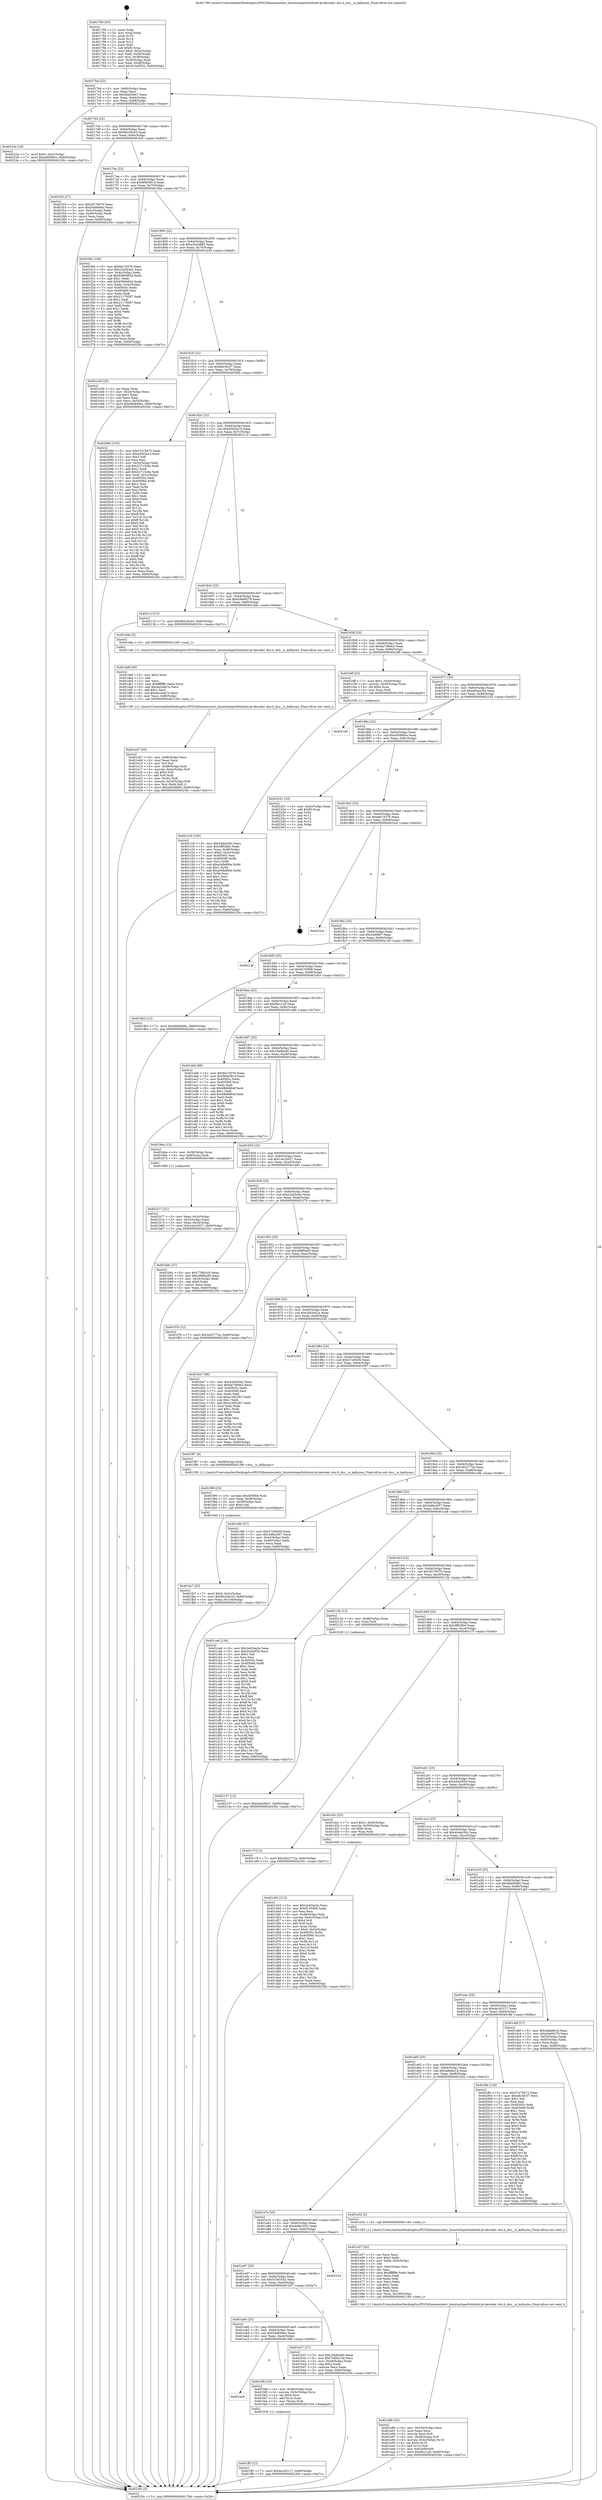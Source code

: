digraph "0x401790" {
  label = "0x401790 (/mnt/c/Users/mathe/Desktop/tcc/POCII/binaries/extr_linuxtoolsperfutilintel-pt-decoder..dso.h_dso__is_kallsyms_Final-ollvm.out::main(0))"
  labelloc = "t"
  node[shape=record]

  Entry [label="",width=0.3,height=0.3,shape=circle,fillcolor=black,style=filled]
  "0x4017bd" [label="{
     0x4017bd [23]\l
     | [instrs]\l
     &nbsp;&nbsp;0x4017bd \<+3\>: mov -0x60(%rbp),%eax\l
     &nbsp;&nbsp;0x4017c0 \<+2\>: mov %eax,%ecx\l
     &nbsp;&nbsp;0x4017c2 \<+6\>: sub $0x9ab20be7,%ecx\l
     &nbsp;&nbsp;0x4017c8 \<+3\>: mov %eax,-0x64(%rbp)\l
     &nbsp;&nbsp;0x4017cb \<+3\>: mov %ecx,-0x68(%rbp)\l
     &nbsp;&nbsp;0x4017ce \<+6\>: je 000000000040223e \<main+0xaae\>\l
  }"]
  "0x40223e" [label="{
     0x40223e [19]\l
     | [instrs]\l
     &nbsp;&nbsp;0x40223e \<+7\>: movl $0x0,-0x2c(%rbp)\l
     &nbsp;&nbsp;0x402245 \<+7\>: movl $0xe9596fce,-0x60(%rbp)\l
     &nbsp;&nbsp;0x40224c \<+5\>: jmp 000000000040230c \<main+0xb7c\>\l
  }"]
  "0x4017d4" [label="{
     0x4017d4 [22]\l
     | [instrs]\l
     &nbsp;&nbsp;0x4017d4 \<+5\>: jmp 00000000004017d9 \<main+0x49\>\l
     &nbsp;&nbsp;0x4017d9 \<+3\>: mov -0x64(%rbp),%eax\l
     &nbsp;&nbsp;0x4017dc \<+5\>: sub $0x9b226c43,%eax\l
     &nbsp;&nbsp;0x4017e1 \<+3\>: mov %eax,-0x6c(%rbp)\l
     &nbsp;&nbsp;0x4017e4 \<+6\>: je 0000000000401fc0 \<main+0x830\>\l
  }"]
  Exit [label="",width=0.3,height=0.3,shape=circle,fillcolor=black,style=filled,peripheries=2]
  "0x401fc0" [label="{
     0x401fc0 [27]\l
     | [instrs]\l
     &nbsp;&nbsp;0x401fc0 \<+5\>: mov $0x3f176070,%eax\l
     &nbsp;&nbsp;0x401fc5 \<+5\>: mov $0x54d848ec,%ecx\l
     &nbsp;&nbsp;0x401fca \<+3\>: mov -0x5c(%rbp),%edx\l
     &nbsp;&nbsp;0x401fcd \<+3\>: cmp -0x40(%rbp),%edx\l
     &nbsp;&nbsp;0x401fd0 \<+3\>: cmovl %ecx,%eax\l
     &nbsp;&nbsp;0x401fd3 \<+3\>: mov %eax,-0x60(%rbp)\l
     &nbsp;&nbsp;0x401fd6 \<+5\>: jmp 000000000040230c \<main+0xb7c\>\l
  }"]
  "0x4017ea" [label="{
     0x4017ea [22]\l
     | [instrs]\l
     &nbsp;&nbsp;0x4017ea \<+5\>: jmp 00000000004017ef \<main+0x5f\>\l
     &nbsp;&nbsp;0x4017ef \<+3\>: mov -0x64(%rbp),%eax\l
     &nbsp;&nbsp;0x4017f2 \<+5\>: sub $0x9f463814,%eax\l
     &nbsp;&nbsp;0x4017f7 \<+3\>: mov %eax,-0x70(%rbp)\l
     &nbsp;&nbsp;0x4017fa \<+6\>: je 0000000000401f0e \<main+0x77e\>\l
  }"]
  "0x402137" [label="{
     0x402137 [12]\l
     | [instrs]\l
     &nbsp;&nbsp;0x402137 \<+7\>: movl $0x9ab20be7,-0x60(%rbp)\l
     &nbsp;&nbsp;0x40213e \<+5\>: jmp 000000000040230c \<main+0xb7c\>\l
  }"]
  "0x401f0e" [label="{
     0x401f0e [109]\l
     | [instrs]\l
     &nbsp;&nbsp;0x401f0e \<+5\>: mov $0xfee7d376,%eax\l
     &nbsp;&nbsp;0x401f13 \<+5\>: mov $0x22d2b44c,%ecx\l
     &nbsp;&nbsp;0x401f18 \<+3\>: mov -0x4c(%rbp),%edx\l
     &nbsp;&nbsp;0x401f1b \<+6\>: sub $0x9366462d,%edx\l
     &nbsp;&nbsp;0x401f21 \<+3\>: add $0x1,%edx\l
     &nbsp;&nbsp;0x401f24 \<+6\>: add $0x9366462d,%edx\l
     &nbsp;&nbsp;0x401f2a \<+3\>: mov %edx,-0x4c(%rbp)\l
     &nbsp;&nbsp;0x401f2d \<+7\>: mov 0x40505c,%edx\l
     &nbsp;&nbsp;0x401f34 \<+7\>: mov 0x405060,%esi\l
     &nbsp;&nbsp;0x401f3b \<+2\>: mov %edx,%edi\l
     &nbsp;&nbsp;0x401f3d \<+6\>: add $0x21179587,%edi\l
     &nbsp;&nbsp;0x401f43 \<+3\>: sub $0x1,%edi\l
     &nbsp;&nbsp;0x401f46 \<+6\>: sub $0x21179587,%edi\l
     &nbsp;&nbsp;0x401f4c \<+3\>: imul %edi,%edx\l
     &nbsp;&nbsp;0x401f4f \<+3\>: and $0x1,%edx\l
     &nbsp;&nbsp;0x401f52 \<+3\>: cmp $0x0,%edx\l
     &nbsp;&nbsp;0x401f55 \<+4\>: sete %r8b\l
     &nbsp;&nbsp;0x401f59 \<+3\>: cmp $0xa,%esi\l
     &nbsp;&nbsp;0x401f5c \<+4\>: setl %r9b\l
     &nbsp;&nbsp;0x401f60 \<+3\>: mov %r8b,%r10b\l
     &nbsp;&nbsp;0x401f63 \<+3\>: and %r9b,%r10b\l
     &nbsp;&nbsp;0x401f66 \<+3\>: xor %r9b,%r8b\l
     &nbsp;&nbsp;0x401f69 \<+3\>: or %r8b,%r10b\l
     &nbsp;&nbsp;0x401f6c \<+4\>: test $0x1,%r10b\l
     &nbsp;&nbsp;0x401f70 \<+3\>: cmovne %ecx,%eax\l
     &nbsp;&nbsp;0x401f73 \<+3\>: mov %eax,-0x60(%rbp)\l
     &nbsp;&nbsp;0x401f76 \<+5\>: jmp 000000000040230c \<main+0xb7c\>\l
  }"]
  "0x401800" [label="{
     0x401800 [22]\l
     | [instrs]\l
     &nbsp;&nbsp;0x401800 \<+5\>: jmp 0000000000401805 \<main+0x75\>\l
     &nbsp;&nbsp;0x401805 \<+3\>: mov -0x64(%rbp),%eax\l
     &nbsp;&nbsp;0x401808 \<+5\>: sub $0xa3044885,%eax\l
     &nbsp;&nbsp;0x40180d \<+3\>: mov %eax,-0x74(%rbp)\l
     &nbsp;&nbsp;0x401810 \<+6\>: je 0000000000401e39 \<main+0x6a9\>\l
  }"]
  "0x401ff2" [label="{
     0x401ff2 [12]\l
     | [instrs]\l
     &nbsp;&nbsp;0x401ff2 \<+7\>: movl $0x4a163117,-0x60(%rbp)\l
     &nbsp;&nbsp;0x401ff9 \<+5\>: jmp 000000000040230c \<main+0xb7c\>\l
  }"]
  "0x401e39" [label="{
     0x401e39 [25]\l
     | [instrs]\l
     &nbsp;&nbsp;0x401e39 \<+2\>: xor %eax,%eax\l
     &nbsp;&nbsp;0x401e3b \<+3\>: mov -0x54(%rbp),%ecx\l
     &nbsp;&nbsp;0x401e3e \<+3\>: sub $0x1,%eax\l
     &nbsp;&nbsp;0x401e41 \<+2\>: sub %eax,%ecx\l
     &nbsp;&nbsp;0x401e43 \<+3\>: mov %ecx,-0x54(%rbp)\l
     &nbsp;&nbsp;0x401e46 \<+7\>: movl $0x46e84b6c,-0x60(%rbp)\l
     &nbsp;&nbsp;0x401e4d \<+5\>: jmp 000000000040230c \<main+0xb7c\>\l
  }"]
  "0x401816" [label="{
     0x401816 [22]\l
     | [instrs]\l
     &nbsp;&nbsp;0x401816 \<+5\>: jmp 000000000040181b \<main+0x8b\>\l
     &nbsp;&nbsp;0x40181b \<+3\>: mov -0x64(%rbp),%eax\l
     &nbsp;&nbsp;0x40181e \<+5\>: sub $0xb8c5fc57,%eax\l
     &nbsp;&nbsp;0x401823 \<+3\>: mov %eax,-0x78(%rbp)\l
     &nbsp;&nbsp;0x401826 \<+6\>: je 0000000000402084 \<main+0x8f4\>\l
  }"]
  "0x401ac9" [label="{
     0x401ac9\l
  }", style=dashed]
  "0x402084" [label="{
     0x402084 [155]\l
     | [instrs]\l
     &nbsp;&nbsp;0x402084 \<+5\>: mov $0x57e75672,%eax\l
     &nbsp;&nbsp;0x402089 \<+5\>: mov $0xd33f3a14,%ecx\l
     &nbsp;&nbsp;0x40208e \<+2\>: mov $0x1,%dl\l
     &nbsp;&nbsp;0x402090 \<+2\>: xor %esi,%esi\l
     &nbsp;&nbsp;0x402092 \<+3\>: mov -0x5c(%rbp),%edi\l
     &nbsp;&nbsp;0x402095 \<+6\>: sub $0x52713c9e,%edi\l
     &nbsp;&nbsp;0x40209b \<+3\>: add $0x1,%edi\l
     &nbsp;&nbsp;0x40209e \<+6\>: add $0x52713c9e,%edi\l
     &nbsp;&nbsp;0x4020a4 \<+3\>: mov %edi,-0x5c(%rbp)\l
     &nbsp;&nbsp;0x4020a7 \<+7\>: mov 0x40505c,%edi\l
     &nbsp;&nbsp;0x4020ae \<+8\>: mov 0x405060,%r8d\l
     &nbsp;&nbsp;0x4020b6 \<+3\>: sub $0x1,%esi\l
     &nbsp;&nbsp;0x4020b9 \<+3\>: mov %edi,%r9d\l
     &nbsp;&nbsp;0x4020bc \<+3\>: add %esi,%r9d\l
     &nbsp;&nbsp;0x4020bf \<+4\>: imul %r9d,%edi\l
     &nbsp;&nbsp;0x4020c3 \<+3\>: and $0x1,%edi\l
     &nbsp;&nbsp;0x4020c6 \<+3\>: cmp $0x0,%edi\l
     &nbsp;&nbsp;0x4020c9 \<+4\>: sete %r10b\l
     &nbsp;&nbsp;0x4020cd \<+4\>: cmp $0xa,%r8d\l
     &nbsp;&nbsp;0x4020d1 \<+4\>: setl %r11b\l
     &nbsp;&nbsp;0x4020d5 \<+3\>: mov %r10b,%bl\l
     &nbsp;&nbsp;0x4020d8 \<+3\>: xor $0xff,%bl\l
     &nbsp;&nbsp;0x4020db \<+3\>: mov %r11b,%r14b\l
     &nbsp;&nbsp;0x4020de \<+4\>: xor $0xff,%r14b\l
     &nbsp;&nbsp;0x4020e2 \<+3\>: xor $0x0,%dl\l
     &nbsp;&nbsp;0x4020e5 \<+3\>: mov %bl,%r15b\l
     &nbsp;&nbsp;0x4020e8 \<+4\>: and $0x0,%r15b\l
     &nbsp;&nbsp;0x4020ec \<+3\>: and %dl,%r10b\l
     &nbsp;&nbsp;0x4020ef \<+3\>: mov %r14b,%r12b\l
     &nbsp;&nbsp;0x4020f2 \<+4\>: and $0x0,%r12b\l
     &nbsp;&nbsp;0x4020f6 \<+3\>: and %dl,%r11b\l
     &nbsp;&nbsp;0x4020f9 \<+3\>: or %r10b,%r15b\l
     &nbsp;&nbsp;0x4020fc \<+3\>: or %r11b,%r12b\l
     &nbsp;&nbsp;0x4020ff \<+3\>: xor %r12b,%r15b\l
     &nbsp;&nbsp;0x402102 \<+3\>: or %r14b,%bl\l
     &nbsp;&nbsp;0x402105 \<+3\>: xor $0xff,%bl\l
     &nbsp;&nbsp;0x402108 \<+3\>: or $0x0,%dl\l
     &nbsp;&nbsp;0x40210b \<+2\>: and %dl,%bl\l
     &nbsp;&nbsp;0x40210d \<+3\>: or %bl,%r15b\l
     &nbsp;&nbsp;0x402110 \<+4\>: test $0x1,%r15b\l
     &nbsp;&nbsp;0x402114 \<+3\>: cmovne %ecx,%eax\l
     &nbsp;&nbsp;0x402117 \<+3\>: mov %eax,-0x60(%rbp)\l
     &nbsp;&nbsp;0x40211a \<+5\>: jmp 000000000040230c \<main+0xb7c\>\l
  }"]
  "0x40182c" [label="{
     0x40182c [22]\l
     | [instrs]\l
     &nbsp;&nbsp;0x40182c \<+5\>: jmp 0000000000401831 \<main+0xa1\>\l
     &nbsp;&nbsp;0x401831 \<+3\>: mov -0x64(%rbp),%eax\l
     &nbsp;&nbsp;0x401834 \<+5\>: sub $0xd33f3a14,%eax\l
     &nbsp;&nbsp;0x401839 \<+3\>: mov %eax,-0x7c(%rbp)\l
     &nbsp;&nbsp;0x40183c \<+6\>: je 000000000040211f \<main+0x98f\>\l
  }"]
  "0x401fdb" [label="{
     0x401fdb [23]\l
     | [instrs]\l
     &nbsp;&nbsp;0x401fdb \<+4\>: mov -0x48(%rbp),%rax\l
     &nbsp;&nbsp;0x401fdf \<+4\>: movslq -0x5c(%rbp),%rcx\l
     &nbsp;&nbsp;0x401fe3 \<+4\>: shl $0x4,%rcx\l
     &nbsp;&nbsp;0x401fe7 \<+3\>: add %rcx,%rax\l
     &nbsp;&nbsp;0x401fea \<+3\>: mov (%rax),%rdi\l
     &nbsp;&nbsp;0x401fed \<+5\>: call 0000000000401030 \<free@plt\>\l
     | [calls]\l
     &nbsp;&nbsp;0x401030 \{1\} (unknown)\l
  }"]
  "0x40211f" [label="{
     0x40211f [12]\l
     | [instrs]\l
     &nbsp;&nbsp;0x40211f \<+7\>: movl $0x9b226c43,-0x60(%rbp)\l
     &nbsp;&nbsp;0x402126 \<+5\>: jmp 000000000040230c \<main+0xb7c\>\l
  }"]
  "0x401842" [label="{
     0x401842 [22]\l
     | [instrs]\l
     &nbsp;&nbsp;0x401842 \<+5\>: jmp 0000000000401847 \<main+0xb7\>\l
     &nbsp;&nbsp;0x401847 \<+3\>: mov -0x64(%rbp),%eax\l
     &nbsp;&nbsp;0x40184a \<+5\>: sub $0xd3e69279,%eax\l
     &nbsp;&nbsp;0x40184f \<+3\>: mov %eax,-0x80(%rbp)\l
     &nbsp;&nbsp;0x401852 \<+6\>: je 0000000000401dda \<main+0x64a\>\l
  }"]
  "0x401fa7" [label="{
     0x401fa7 [25]\l
     | [instrs]\l
     &nbsp;&nbsp;0x401fa7 \<+7\>: movl $0x0,-0x5c(%rbp)\l
     &nbsp;&nbsp;0x401fae \<+7\>: movl $0x9b226c43,-0x60(%rbp)\l
     &nbsp;&nbsp;0x401fb5 \<+6\>: mov %eax,-0x104(%rbp)\l
     &nbsp;&nbsp;0x401fbb \<+5\>: jmp 000000000040230c \<main+0xb7c\>\l
  }"]
  "0x401dda" [label="{
     0x401dda [5]\l
     | [instrs]\l
     &nbsp;&nbsp;0x401dda \<+5\>: call 0000000000401160 \<next_i\>\l
     | [calls]\l
     &nbsp;&nbsp;0x401160 \{1\} (/mnt/c/Users/mathe/Desktop/tcc/POCII/binaries/extr_linuxtoolsperfutilintel-pt-decoder..dso.h_dso__is_kallsyms_Final-ollvm.out::next_i)\l
  }"]
  "0x401858" [label="{
     0x401858 [25]\l
     | [instrs]\l
     &nbsp;&nbsp;0x401858 \<+5\>: jmp 000000000040185d \<main+0xcd\>\l
     &nbsp;&nbsp;0x40185d \<+3\>: mov -0x64(%rbp),%eax\l
     &nbsp;&nbsp;0x401860 \<+5\>: sub $0xda7486e2,%eax\l
     &nbsp;&nbsp;0x401865 \<+6\>: mov %eax,-0x84(%rbp)\l
     &nbsp;&nbsp;0x40186b \<+6\>: je 0000000000401bff \<main+0x46f\>\l
  }"]
  "0x401f90" [label="{
     0x401f90 [23]\l
     | [instrs]\l
     &nbsp;&nbsp;0x401f90 \<+10\>: movabs $0x4030b6,%rdi\l
     &nbsp;&nbsp;0x401f9a \<+3\>: mov %eax,-0x58(%rbp)\l
     &nbsp;&nbsp;0x401f9d \<+3\>: mov -0x58(%rbp),%esi\l
     &nbsp;&nbsp;0x401fa0 \<+2\>: mov $0x0,%al\l
     &nbsp;&nbsp;0x401fa2 \<+5\>: call 0000000000401040 \<printf@plt\>\l
     | [calls]\l
     &nbsp;&nbsp;0x401040 \{1\} (unknown)\l
  }"]
  "0x401bff" [label="{
     0x401bff [23]\l
     | [instrs]\l
     &nbsp;&nbsp;0x401bff \<+7\>: movl $0x1,-0x40(%rbp)\l
     &nbsp;&nbsp;0x401c06 \<+4\>: movslq -0x40(%rbp),%rax\l
     &nbsp;&nbsp;0x401c0a \<+4\>: shl $0x4,%rax\l
     &nbsp;&nbsp;0x401c0e \<+3\>: mov %rax,%rdi\l
     &nbsp;&nbsp;0x401c11 \<+5\>: call 0000000000401050 \<malloc@plt\>\l
     | [calls]\l
     &nbsp;&nbsp;0x401050 \{1\} (unknown)\l
  }"]
  "0x401871" [label="{
     0x401871 [25]\l
     | [instrs]\l
     &nbsp;&nbsp;0x401871 \<+5\>: jmp 0000000000401876 \<main+0xe6\>\l
     &nbsp;&nbsp;0x401876 \<+3\>: mov -0x64(%rbp),%eax\l
     &nbsp;&nbsp;0x401879 \<+5\>: sub $0xe94a430a,%eax\l
     &nbsp;&nbsp;0x40187e \<+6\>: mov %eax,-0x88(%rbp)\l
     &nbsp;&nbsp;0x401884 \<+6\>: je 00000000004021d5 \<main+0xa45\>\l
  }"]
  "0x401e8b" [label="{
     0x401e8b [43]\l
     | [instrs]\l
     &nbsp;&nbsp;0x401e8b \<+6\>: mov -0x100(%rbp),%ecx\l
     &nbsp;&nbsp;0x401e91 \<+3\>: imul %eax,%ecx\l
     &nbsp;&nbsp;0x401e94 \<+3\>: movslq %ecx,%r8\l
     &nbsp;&nbsp;0x401e97 \<+4\>: mov -0x48(%rbp),%r9\l
     &nbsp;&nbsp;0x401e9b \<+4\>: movslq -0x4c(%rbp),%r10\l
     &nbsp;&nbsp;0x401e9f \<+4\>: shl $0x4,%r10\l
     &nbsp;&nbsp;0x401ea3 \<+3\>: add %r10,%r9\l
     &nbsp;&nbsp;0x401ea6 \<+4\>: mov %r8,0x8(%r9)\l
     &nbsp;&nbsp;0x401eaa \<+7\>: movl $0xfbcc1a0,-0x60(%rbp)\l
     &nbsp;&nbsp;0x401eb1 \<+5\>: jmp 000000000040230c \<main+0xb7c\>\l
  }"]
  "0x4021d5" [label="{
     0x4021d5\l
  }", style=dashed]
  "0x40188a" [label="{
     0x40188a [25]\l
     | [instrs]\l
     &nbsp;&nbsp;0x40188a \<+5\>: jmp 000000000040188f \<main+0xff\>\l
     &nbsp;&nbsp;0x40188f \<+3\>: mov -0x64(%rbp),%eax\l
     &nbsp;&nbsp;0x401892 \<+5\>: sub $0xe9596fce,%eax\l
     &nbsp;&nbsp;0x401897 \<+6\>: mov %eax,-0x8c(%rbp)\l
     &nbsp;&nbsp;0x40189d \<+6\>: je 0000000000402251 \<main+0xac1\>\l
  }"]
  "0x401e57" [label="{
     0x401e57 [52]\l
     | [instrs]\l
     &nbsp;&nbsp;0x401e57 \<+2\>: xor %ecx,%ecx\l
     &nbsp;&nbsp;0x401e59 \<+5\>: mov $0x2,%edx\l
     &nbsp;&nbsp;0x401e5e \<+6\>: mov %edx,-0xfc(%rbp)\l
     &nbsp;&nbsp;0x401e64 \<+1\>: cltd\l
     &nbsp;&nbsp;0x401e65 \<+6\>: mov -0xfc(%rbp),%esi\l
     &nbsp;&nbsp;0x401e6b \<+2\>: idiv %esi\l
     &nbsp;&nbsp;0x401e6d \<+6\>: imul $0xfffffffe,%edx,%edx\l
     &nbsp;&nbsp;0x401e73 \<+2\>: mov %ecx,%edi\l
     &nbsp;&nbsp;0x401e75 \<+2\>: sub %edx,%edi\l
     &nbsp;&nbsp;0x401e77 \<+2\>: mov %ecx,%edx\l
     &nbsp;&nbsp;0x401e79 \<+3\>: sub $0x1,%edx\l
     &nbsp;&nbsp;0x401e7c \<+2\>: add %edx,%edi\l
     &nbsp;&nbsp;0x401e7e \<+2\>: sub %edi,%ecx\l
     &nbsp;&nbsp;0x401e80 \<+6\>: mov %ecx,-0x100(%rbp)\l
     &nbsp;&nbsp;0x401e86 \<+5\>: call 0000000000401160 \<next_i\>\l
     | [calls]\l
     &nbsp;&nbsp;0x401160 \{1\} (/mnt/c/Users/mathe/Desktop/tcc/POCII/binaries/extr_linuxtoolsperfutilintel-pt-decoder..dso.h_dso__is_kallsyms_Final-ollvm.out::next_i)\l
  }"]
  "0x402251" [label="{
     0x402251 [19]\l
     | [instrs]\l
     &nbsp;&nbsp;0x402251 \<+3\>: mov -0x2c(%rbp),%eax\l
     &nbsp;&nbsp;0x402254 \<+7\>: add $0xf0,%rsp\l
     &nbsp;&nbsp;0x40225b \<+1\>: pop %rbx\l
     &nbsp;&nbsp;0x40225c \<+2\>: pop %r12\l
     &nbsp;&nbsp;0x40225e \<+2\>: pop %r14\l
     &nbsp;&nbsp;0x402260 \<+2\>: pop %r15\l
     &nbsp;&nbsp;0x402262 \<+1\>: pop %rbp\l
     &nbsp;&nbsp;0x402263 \<+1\>: ret\l
  }"]
  "0x4018a3" [label="{
     0x4018a3 [25]\l
     | [instrs]\l
     &nbsp;&nbsp;0x4018a3 \<+5\>: jmp 00000000004018a8 \<main+0x118\>\l
     &nbsp;&nbsp;0x4018a8 \<+3\>: mov -0x64(%rbp),%eax\l
     &nbsp;&nbsp;0x4018ab \<+5\>: sub $0xfee7d376,%eax\l
     &nbsp;&nbsp;0x4018b0 \<+6\>: mov %eax,-0x90(%rbp)\l
     &nbsp;&nbsp;0x4018b6 \<+6\>: je 00000000004022ce \<main+0xb3e\>\l
  }"]
  "0x401e07" [label="{
     0x401e07 [50]\l
     | [instrs]\l
     &nbsp;&nbsp;0x401e07 \<+6\>: mov -0xf8(%rbp),%ecx\l
     &nbsp;&nbsp;0x401e0d \<+3\>: imul %eax,%ecx\l
     &nbsp;&nbsp;0x401e10 \<+3\>: mov %cl,%sil\l
     &nbsp;&nbsp;0x401e13 \<+4\>: mov -0x48(%rbp),%rdi\l
     &nbsp;&nbsp;0x401e17 \<+4\>: movslq -0x4c(%rbp),%r8\l
     &nbsp;&nbsp;0x401e1b \<+4\>: shl $0x4,%r8\l
     &nbsp;&nbsp;0x401e1f \<+3\>: add %r8,%rdi\l
     &nbsp;&nbsp;0x401e22 \<+3\>: mov (%rdi),%rdi\l
     &nbsp;&nbsp;0x401e25 \<+4\>: movslq -0x54(%rbp),%r8\l
     &nbsp;&nbsp;0x401e29 \<+4\>: mov %sil,(%rdi,%r8,1)\l
     &nbsp;&nbsp;0x401e2d \<+7\>: movl $0xa3044885,-0x60(%rbp)\l
     &nbsp;&nbsp;0x401e34 \<+5\>: jmp 000000000040230c \<main+0xb7c\>\l
  }"]
  "0x4022ce" [label="{
     0x4022ce\l
  }", style=dashed]
  "0x4018bc" [label="{
     0x4018bc [25]\l
     | [instrs]\l
     &nbsp;&nbsp;0x4018bc \<+5\>: jmp 00000000004018c1 \<main+0x131\>\l
     &nbsp;&nbsp;0x4018c1 \<+3\>: mov -0x64(%rbp),%eax\l
     &nbsp;&nbsp;0x4018c4 \<+5\>: sub $0x344fd87,%eax\l
     &nbsp;&nbsp;0x4018c9 \<+6\>: mov %eax,-0x94(%rbp)\l
     &nbsp;&nbsp;0x4018cf \<+6\>: je 000000000040214f \<main+0x9bf\>\l
  }"]
  "0x401ddf" [label="{
     0x401ddf [40]\l
     | [instrs]\l
     &nbsp;&nbsp;0x401ddf \<+5\>: mov $0x2,%ecx\l
     &nbsp;&nbsp;0x401de4 \<+1\>: cltd\l
     &nbsp;&nbsp;0x401de5 \<+2\>: idiv %ecx\l
     &nbsp;&nbsp;0x401de7 \<+6\>: imul $0xfffffffe,%edx,%ecx\l
     &nbsp;&nbsp;0x401ded \<+6\>: add $0x4a2a9a7e,%ecx\l
     &nbsp;&nbsp;0x401df3 \<+3\>: add $0x1,%ecx\l
     &nbsp;&nbsp;0x401df6 \<+6\>: sub $0x4a2a9a7e,%ecx\l
     &nbsp;&nbsp;0x401dfc \<+6\>: mov %ecx,-0xf8(%rbp)\l
     &nbsp;&nbsp;0x401e02 \<+5\>: call 0000000000401160 \<next_i\>\l
     | [calls]\l
     &nbsp;&nbsp;0x401160 \{1\} (/mnt/c/Users/mathe/Desktop/tcc/POCII/binaries/extr_linuxtoolsperfutilintel-pt-decoder..dso.h_dso__is_kallsyms_Final-ollvm.out::next_i)\l
  }"]
  "0x40214f" [label="{
     0x40214f\l
  }", style=dashed]
  "0x4018d5" [label="{
     0x4018d5 [25]\l
     | [instrs]\l
     &nbsp;&nbsp;0x4018d5 \<+5\>: jmp 00000000004018da \<main+0x14a\>\l
     &nbsp;&nbsp;0x4018da \<+3\>: mov -0x64(%rbp),%eax\l
     &nbsp;&nbsp;0x4018dd \<+5\>: sub $0x9135906,%eax\l
     &nbsp;&nbsp;0x4018e2 \<+6\>: mov %eax,-0x98(%rbp)\l
     &nbsp;&nbsp;0x4018e8 \<+6\>: je 0000000000401db3 \<main+0x623\>\l
  }"]
  "0x401d43" [label="{
     0x401d43 [112]\l
     | [instrs]\l
     &nbsp;&nbsp;0x401d43 \<+5\>: mov $0x2e454e2a,%ecx\l
     &nbsp;&nbsp;0x401d48 \<+5\>: mov $0x9135906,%edx\l
     &nbsp;&nbsp;0x401d4d \<+2\>: xor %esi,%esi\l
     &nbsp;&nbsp;0x401d4f \<+4\>: mov -0x48(%rbp),%rdi\l
     &nbsp;&nbsp;0x401d53 \<+4\>: movslq -0x4c(%rbp),%r8\l
     &nbsp;&nbsp;0x401d57 \<+4\>: shl $0x4,%r8\l
     &nbsp;&nbsp;0x401d5b \<+3\>: add %r8,%rdi\l
     &nbsp;&nbsp;0x401d5e \<+3\>: mov %rax,(%rdi)\l
     &nbsp;&nbsp;0x401d61 \<+7\>: movl $0x0,-0x54(%rbp)\l
     &nbsp;&nbsp;0x401d68 \<+8\>: mov 0x40505c,%r9d\l
     &nbsp;&nbsp;0x401d70 \<+8\>: mov 0x405060,%r10d\l
     &nbsp;&nbsp;0x401d78 \<+3\>: sub $0x1,%esi\l
     &nbsp;&nbsp;0x401d7b \<+3\>: mov %r9d,%r11d\l
     &nbsp;&nbsp;0x401d7e \<+3\>: add %esi,%r11d\l
     &nbsp;&nbsp;0x401d81 \<+4\>: imul %r11d,%r9d\l
     &nbsp;&nbsp;0x401d85 \<+4\>: and $0x1,%r9d\l
     &nbsp;&nbsp;0x401d89 \<+4\>: cmp $0x0,%r9d\l
     &nbsp;&nbsp;0x401d8d \<+3\>: sete %bl\l
     &nbsp;&nbsp;0x401d90 \<+4\>: cmp $0xa,%r10d\l
     &nbsp;&nbsp;0x401d94 \<+4\>: setl %r14b\l
     &nbsp;&nbsp;0x401d98 \<+3\>: mov %bl,%r15b\l
     &nbsp;&nbsp;0x401d9b \<+3\>: and %r14b,%r15b\l
     &nbsp;&nbsp;0x401d9e \<+3\>: xor %r14b,%bl\l
     &nbsp;&nbsp;0x401da1 \<+3\>: or %bl,%r15b\l
     &nbsp;&nbsp;0x401da4 \<+4\>: test $0x1,%r15b\l
     &nbsp;&nbsp;0x401da8 \<+3\>: cmovne %edx,%ecx\l
     &nbsp;&nbsp;0x401dab \<+3\>: mov %ecx,-0x60(%rbp)\l
     &nbsp;&nbsp;0x401dae \<+5\>: jmp 000000000040230c \<main+0xb7c\>\l
  }"]
  "0x401db3" [label="{
     0x401db3 [12]\l
     | [instrs]\l
     &nbsp;&nbsp;0x401db3 \<+7\>: movl $0x46e84b6c,-0x60(%rbp)\l
     &nbsp;&nbsp;0x401dba \<+5\>: jmp 000000000040230c \<main+0xb7c\>\l
  }"]
  "0x4018ee" [label="{
     0x4018ee [25]\l
     | [instrs]\l
     &nbsp;&nbsp;0x4018ee \<+5\>: jmp 00000000004018f3 \<main+0x163\>\l
     &nbsp;&nbsp;0x4018f3 \<+3\>: mov -0x64(%rbp),%eax\l
     &nbsp;&nbsp;0x4018f6 \<+5\>: sub $0xfbcc1a0,%eax\l
     &nbsp;&nbsp;0x4018fb \<+6\>: mov %eax,-0x9c(%rbp)\l
     &nbsp;&nbsp;0x401901 \<+6\>: je 0000000000401eb6 \<main+0x726\>\l
  }"]
  "0x401c16" [label="{
     0x401c16 [105]\l
     | [instrs]\l
     &nbsp;&nbsp;0x401c16 \<+5\>: mov $0x444dc50c,%ecx\l
     &nbsp;&nbsp;0x401c1b \<+5\>: mov $0x3ff02fb0,%edx\l
     &nbsp;&nbsp;0x401c20 \<+4\>: mov %rax,-0x48(%rbp)\l
     &nbsp;&nbsp;0x401c24 \<+7\>: movl $0x0,-0x4c(%rbp)\l
     &nbsp;&nbsp;0x401c2b \<+7\>: mov 0x40505c,%esi\l
     &nbsp;&nbsp;0x401c32 \<+8\>: mov 0x405060,%r8d\l
     &nbsp;&nbsp;0x401c3a \<+3\>: mov %esi,%r9d\l
     &nbsp;&nbsp;0x401c3d \<+7\>: sub $0xa3dbd00e,%r9d\l
     &nbsp;&nbsp;0x401c44 \<+4\>: sub $0x1,%r9d\l
     &nbsp;&nbsp;0x401c48 \<+7\>: add $0xa3dbd00e,%r9d\l
     &nbsp;&nbsp;0x401c4f \<+4\>: imul %r9d,%esi\l
     &nbsp;&nbsp;0x401c53 \<+3\>: and $0x1,%esi\l
     &nbsp;&nbsp;0x401c56 \<+3\>: cmp $0x0,%esi\l
     &nbsp;&nbsp;0x401c59 \<+4\>: sete %r10b\l
     &nbsp;&nbsp;0x401c5d \<+4\>: cmp $0xa,%r8d\l
     &nbsp;&nbsp;0x401c61 \<+4\>: setl %r11b\l
     &nbsp;&nbsp;0x401c65 \<+3\>: mov %r10b,%bl\l
     &nbsp;&nbsp;0x401c68 \<+3\>: and %r11b,%bl\l
     &nbsp;&nbsp;0x401c6b \<+3\>: xor %r11b,%r10b\l
     &nbsp;&nbsp;0x401c6e \<+3\>: or %r10b,%bl\l
     &nbsp;&nbsp;0x401c71 \<+3\>: test $0x1,%bl\l
     &nbsp;&nbsp;0x401c74 \<+3\>: cmovne %edx,%ecx\l
     &nbsp;&nbsp;0x401c77 \<+3\>: mov %ecx,-0x60(%rbp)\l
     &nbsp;&nbsp;0x401c7a \<+5\>: jmp 000000000040230c \<main+0xb7c\>\l
  }"]
  "0x401eb6" [label="{
     0x401eb6 [88]\l
     | [instrs]\l
     &nbsp;&nbsp;0x401eb6 \<+5\>: mov $0xfee7d376,%eax\l
     &nbsp;&nbsp;0x401ebb \<+5\>: mov $0x9f463814,%ecx\l
     &nbsp;&nbsp;0x401ec0 \<+7\>: mov 0x40505c,%edx\l
     &nbsp;&nbsp;0x401ec7 \<+7\>: mov 0x405060,%esi\l
     &nbsp;&nbsp;0x401ece \<+2\>: mov %edx,%edi\l
     &nbsp;&nbsp;0x401ed0 \<+6\>: sub $0x68d68b4f,%edi\l
     &nbsp;&nbsp;0x401ed6 \<+3\>: sub $0x1,%edi\l
     &nbsp;&nbsp;0x401ed9 \<+6\>: add $0x68d68b4f,%edi\l
     &nbsp;&nbsp;0x401edf \<+3\>: imul %edi,%edx\l
     &nbsp;&nbsp;0x401ee2 \<+3\>: and $0x1,%edx\l
     &nbsp;&nbsp;0x401ee5 \<+3\>: cmp $0x0,%edx\l
     &nbsp;&nbsp;0x401ee8 \<+4\>: sete %r8b\l
     &nbsp;&nbsp;0x401eec \<+3\>: cmp $0xa,%esi\l
     &nbsp;&nbsp;0x401eef \<+4\>: setl %r9b\l
     &nbsp;&nbsp;0x401ef3 \<+3\>: mov %r8b,%r10b\l
     &nbsp;&nbsp;0x401ef6 \<+3\>: and %r9b,%r10b\l
     &nbsp;&nbsp;0x401ef9 \<+3\>: xor %r9b,%r8b\l
     &nbsp;&nbsp;0x401efc \<+3\>: or %r8b,%r10b\l
     &nbsp;&nbsp;0x401eff \<+4\>: test $0x1,%r10b\l
     &nbsp;&nbsp;0x401f03 \<+3\>: cmovne %ecx,%eax\l
     &nbsp;&nbsp;0x401f06 \<+3\>: mov %eax,-0x60(%rbp)\l
     &nbsp;&nbsp;0x401f09 \<+5\>: jmp 000000000040230c \<main+0xb7c\>\l
  }"]
  "0x401907" [label="{
     0x401907 [25]\l
     | [instrs]\l
     &nbsp;&nbsp;0x401907 \<+5\>: jmp 000000000040190c \<main+0x17c\>\l
     &nbsp;&nbsp;0x40190c \<+3\>: mov -0x64(%rbp),%eax\l
     &nbsp;&nbsp;0x40190f \<+5\>: sub $0x10a80ad0,%eax\l
     &nbsp;&nbsp;0x401914 \<+6\>: mov %eax,-0xa0(%rbp)\l
     &nbsp;&nbsp;0x40191a \<+6\>: je 0000000000401b6a \<main+0x3da\>\l
  }"]
  "0x401b77" [label="{
     0x401b77 [21]\l
     | [instrs]\l
     &nbsp;&nbsp;0x401b77 \<+3\>: mov %eax,-0x3c(%rbp)\l
     &nbsp;&nbsp;0x401b7a \<+3\>: mov -0x3c(%rbp),%eax\l
     &nbsp;&nbsp;0x401b7d \<+3\>: mov %eax,-0x24(%rbp)\l
     &nbsp;&nbsp;0x401b80 \<+7\>: movl $0x1a41b027,-0x60(%rbp)\l
     &nbsp;&nbsp;0x401b87 \<+5\>: jmp 000000000040230c \<main+0xb7c\>\l
  }"]
  "0x401b6a" [label="{
     0x401b6a [13]\l
     | [instrs]\l
     &nbsp;&nbsp;0x401b6a \<+4\>: mov -0x38(%rbp),%rax\l
     &nbsp;&nbsp;0x401b6e \<+4\>: mov 0x8(%rax),%rdi\l
     &nbsp;&nbsp;0x401b72 \<+5\>: call 0000000000401060 \<atoi@plt\>\l
     | [calls]\l
     &nbsp;&nbsp;0x401060 \{1\} (unknown)\l
  }"]
  "0x401920" [label="{
     0x401920 [25]\l
     | [instrs]\l
     &nbsp;&nbsp;0x401920 \<+5\>: jmp 0000000000401925 \<main+0x195\>\l
     &nbsp;&nbsp;0x401925 \<+3\>: mov -0x64(%rbp),%eax\l
     &nbsp;&nbsp;0x401928 \<+5\>: sub $0x1a41b027,%eax\l
     &nbsp;&nbsp;0x40192d \<+6\>: mov %eax,-0xa4(%rbp)\l
     &nbsp;&nbsp;0x401933 \<+6\>: je 0000000000401b8c \<main+0x3fc\>\l
  }"]
  "0x401790" [label="{
     0x401790 [45]\l
     | [instrs]\l
     &nbsp;&nbsp;0x401790 \<+1\>: push %rbp\l
     &nbsp;&nbsp;0x401791 \<+3\>: mov %rsp,%rbp\l
     &nbsp;&nbsp;0x401794 \<+2\>: push %r15\l
     &nbsp;&nbsp;0x401796 \<+2\>: push %r14\l
     &nbsp;&nbsp;0x401798 \<+2\>: push %r12\l
     &nbsp;&nbsp;0x40179a \<+1\>: push %rbx\l
     &nbsp;&nbsp;0x40179b \<+7\>: sub $0xf0,%rsp\l
     &nbsp;&nbsp;0x4017a2 \<+7\>: movl $0x0,-0x2c(%rbp)\l
     &nbsp;&nbsp;0x4017a9 \<+3\>: mov %edi,-0x30(%rbp)\l
     &nbsp;&nbsp;0x4017ac \<+4\>: mov %rsi,-0x38(%rbp)\l
     &nbsp;&nbsp;0x4017b0 \<+3\>: mov -0x30(%rbp),%edi\l
     &nbsp;&nbsp;0x4017b3 \<+3\>: mov %edi,-0x28(%rbp)\l
     &nbsp;&nbsp;0x4017b6 \<+7\>: movl $0x510e5552,-0x60(%rbp)\l
  }"]
  "0x401b8c" [label="{
     0x401b8c [27]\l
     | [instrs]\l
     &nbsp;&nbsp;0x401b8c \<+5\>: mov $0x778fe1e5,%eax\l
     &nbsp;&nbsp;0x401b91 \<+5\>: mov $0x288f0ad0,%ecx\l
     &nbsp;&nbsp;0x401b96 \<+3\>: mov -0x24(%rbp),%edx\l
     &nbsp;&nbsp;0x401b99 \<+3\>: cmp $0x0,%edx\l
     &nbsp;&nbsp;0x401b9c \<+3\>: cmove %ecx,%eax\l
     &nbsp;&nbsp;0x401b9f \<+3\>: mov %eax,-0x60(%rbp)\l
     &nbsp;&nbsp;0x401ba2 \<+5\>: jmp 000000000040230c \<main+0xb7c\>\l
  }"]
  "0x401939" [label="{
     0x401939 [25]\l
     | [instrs]\l
     &nbsp;&nbsp;0x401939 \<+5\>: jmp 000000000040193e \<main+0x1ae\>\l
     &nbsp;&nbsp;0x40193e \<+3\>: mov -0x64(%rbp),%eax\l
     &nbsp;&nbsp;0x401941 \<+5\>: sub $0x22d2b44c,%eax\l
     &nbsp;&nbsp;0x401946 \<+6\>: mov %eax,-0xa8(%rbp)\l
     &nbsp;&nbsp;0x40194c \<+6\>: je 0000000000401f7b \<main+0x7eb\>\l
  }"]
  "0x40230c" [label="{
     0x40230c [5]\l
     | [instrs]\l
     &nbsp;&nbsp;0x40230c \<+5\>: jmp 00000000004017bd \<main+0x2d\>\l
  }"]
  "0x401f7b" [label="{
     0x401f7b [12]\l
     | [instrs]\l
     &nbsp;&nbsp;0x401f7b \<+7\>: movl $0x3d22772a,-0x60(%rbp)\l
     &nbsp;&nbsp;0x401f82 \<+5\>: jmp 000000000040230c \<main+0xb7c\>\l
  }"]
  "0x401952" [label="{
     0x401952 [25]\l
     | [instrs]\l
     &nbsp;&nbsp;0x401952 \<+5\>: jmp 0000000000401957 \<main+0x1c7\>\l
     &nbsp;&nbsp;0x401957 \<+3\>: mov -0x64(%rbp),%eax\l
     &nbsp;&nbsp;0x40195a \<+5\>: sub $0x288f0ad0,%eax\l
     &nbsp;&nbsp;0x40195f \<+6\>: mov %eax,-0xac(%rbp)\l
     &nbsp;&nbsp;0x401965 \<+6\>: je 0000000000401ba7 \<main+0x417\>\l
  }"]
  "0x401ab0" [label="{
     0x401ab0 [25]\l
     | [instrs]\l
     &nbsp;&nbsp;0x401ab0 \<+5\>: jmp 0000000000401ab5 \<main+0x325\>\l
     &nbsp;&nbsp;0x401ab5 \<+3\>: mov -0x64(%rbp),%eax\l
     &nbsp;&nbsp;0x401ab8 \<+5\>: sub $0x54d848ec,%eax\l
     &nbsp;&nbsp;0x401abd \<+6\>: mov %eax,-0xe4(%rbp)\l
     &nbsp;&nbsp;0x401ac3 \<+6\>: je 0000000000401fdb \<main+0x84b\>\l
  }"]
  "0x401ba7" [label="{
     0x401ba7 [88]\l
     | [instrs]\l
     &nbsp;&nbsp;0x401ba7 \<+5\>: mov $0x444dc50c,%eax\l
     &nbsp;&nbsp;0x401bac \<+5\>: mov $0xda7486e2,%ecx\l
     &nbsp;&nbsp;0x401bb1 \<+7\>: mov 0x40505c,%edx\l
     &nbsp;&nbsp;0x401bb8 \<+7\>: mov 0x405060,%esi\l
     &nbsp;&nbsp;0x401bbf \<+2\>: mov %edx,%edi\l
     &nbsp;&nbsp;0x401bc1 \<+6\>: sub $0xa14923b7,%edi\l
     &nbsp;&nbsp;0x401bc7 \<+3\>: sub $0x1,%edi\l
     &nbsp;&nbsp;0x401bca \<+6\>: add $0xa14923b7,%edi\l
     &nbsp;&nbsp;0x401bd0 \<+3\>: imul %edi,%edx\l
     &nbsp;&nbsp;0x401bd3 \<+3\>: and $0x1,%edx\l
     &nbsp;&nbsp;0x401bd6 \<+3\>: cmp $0x0,%edx\l
     &nbsp;&nbsp;0x401bd9 \<+4\>: sete %r8b\l
     &nbsp;&nbsp;0x401bdd \<+3\>: cmp $0xa,%esi\l
     &nbsp;&nbsp;0x401be0 \<+4\>: setl %r9b\l
     &nbsp;&nbsp;0x401be4 \<+3\>: mov %r8b,%r10b\l
     &nbsp;&nbsp;0x401be7 \<+3\>: and %r9b,%r10b\l
     &nbsp;&nbsp;0x401bea \<+3\>: xor %r9b,%r8b\l
     &nbsp;&nbsp;0x401bed \<+3\>: or %r8b,%r10b\l
     &nbsp;&nbsp;0x401bf0 \<+4\>: test $0x1,%r10b\l
     &nbsp;&nbsp;0x401bf4 \<+3\>: cmovne %ecx,%eax\l
     &nbsp;&nbsp;0x401bf7 \<+3\>: mov %eax,-0x60(%rbp)\l
     &nbsp;&nbsp;0x401bfa \<+5\>: jmp 000000000040230c \<main+0xb7c\>\l
  }"]
  "0x40196b" [label="{
     0x40196b [25]\l
     | [instrs]\l
     &nbsp;&nbsp;0x40196b \<+5\>: jmp 0000000000401970 \<main+0x1e0\>\l
     &nbsp;&nbsp;0x401970 \<+3\>: mov -0x64(%rbp),%eax\l
     &nbsp;&nbsp;0x401973 \<+5\>: sub $0x2e454e2a,%eax\l
     &nbsp;&nbsp;0x401978 \<+6\>: mov %eax,-0xb0(%rbp)\l
     &nbsp;&nbsp;0x40197e \<+6\>: je 0000000000402292 \<main+0xb02\>\l
  }"]
  "0x401b37" [label="{
     0x401b37 [27]\l
     | [instrs]\l
     &nbsp;&nbsp;0x401b37 \<+5\>: mov $0x10a80ad0,%eax\l
     &nbsp;&nbsp;0x401b3c \<+5\>: mov $0x7b4bb13d,%ecx\l
     &nbsp;&nbsp;0x401b41 \<+3\>: mov -0x28(%rbp),%edx\l
     &nbsp;&nbsp;0x401b44 \<+3\>: cmp $0x2,%edx\l
     &nbsp;&nbsp;0x401b47 \<+3\>: cmovne %ecx,%eax\l
     &nbsp;&nbsp;0x401b4a \<+3\>: mov %eax,-0x60(%rbp)\l
     &nbsp;&nbsp;0x401b4d \<+5\>: jmp 000000000040230c \<main+0xb7c\>\l
  }"]
  "0x402292" [label="{
     0x402292\l
  }", style=dashed]
  "0x401984" [label="{
     0x401984 [25]\l
     | [instrs]\l
     &nbsp;&nbsp;0x401984 \<+5\>: jmp 0000000000401989 \<main+0x1f9\>\l
     &nbsp;&nbsp;0x401989 \<+3\>: mov -0x64(%rbp),%eax\l
     &nbsp;&nbsp;0x40198c \<+5\>: sub $0x372d0cf4,%eax\l
     &nbsp;&nbsp;0x401991 \<+6\>: mov %eax,-0xb4(%rbp)\l
     &nbsp;&nbsp;0x401997 \<+6\>: je 0000000000401f87 \<main+0x7f7\>\l
  }"]
  "0x401a97" [label="{
     0x401a97 [25]\l
     | [instrs]\l
     &nbsp;&nbsp;0x401a97 \<+5\>: jmp 0000000000401a9c \<main+0x30c\>\l
     &nbsp;&nbsp;0x401a9c \<+3\>: mov -0x64(%rbp),%eax\l
     &nbsp;&nbsp;0x401a9f \<+5\>: sub $0x510e5552,%eax\l
     &nbsp;&nbsp;0x401aa4 \<+6\>: mov %eax,-0xe0(%rbp)\l
     &nbsp;&nbsp;0x401aaa \<+6\>: je 0000000000401b37 \<main+0x3a7\>\l
  }"]
  "0x401f87" [label="{
     0x401f87 [9]\l
     | [instrs]\l
     &nbsp;&nbsp;0x401f87 \<+4\>: mov -0x48(%rbp),%rdi\l
     &nbsp;&nbsp;0x401f8b \<+5\>: call 00000000004013f0 \<dso__is_kallsyms\>\l
     | [calls]\l
     &nbsp;&nbsp;0x4013f0 \{1\} (/mnt/c/Users/mathe/Desktop/tcc/POCII/binaries/extr_linuxtoolsperfutilintel-pt-decoder..dso.h_dso__is_kallsyms_Final-ollvm.out::dso__is_kallsyms)\l
  }"]
  "0x40199d" [label="{
     0x40199d [25]\l
     | [instrs]\l
     &nbsp;&nbsp;0x40199d \<+5\>: jmp 00000000004019a2 \<main+0x212\>\l
     &nbsp;&nbsp;0x4019a2 \<+3\>: mov -0x64(%rbp),%eax\l
     &nbsp;&nbsp;0x4019a5 \<+5\>: sub $0x3d22772a,%eax\l
     &nbsp;&nbsp;0x4019aa \<+6\>: mov %eax,-0xb8(%rbp)\l
     &nbsp;&nbsp;0x4019b0 \<+6\>: je 0000000000401c8b \<main+0x4fb\>\l
  }"]
  "0x402232" [label="{
     0x402232\l
  }", style=dashed]
  "0x401c8b" [label="{
     0x401c8b [27]\l
     | [instrs]\l
     &nbsp;&nbsp;0x401c8b \<+5\>: mov $0x372d0cf4,%eax\l
     &nbsp;&nbsp;0x401c90 \<+5\>: mov $0x3d6ecb57,%ecx\l
     &nbsp;&nbsp;0x401c95 \<+3\>: mov -0x4c(%rbp),%edx\l
     &nbsp;&nbsp;0x401c98 \<+3\>: cmp -0x40(%rbp),%edx\l
     &nbsp;&nbsp;0x401c9b \<+3\>: cmovl %ecx,%eax\l
     &nbsp;&nbsp;0x401c9e \<+3\>: mov %eax,-0x60(%rbp)\l
     &nbsp;&nbsp;0x401ca1 \<+5\>: jmp 000000000040230c \<main+0xb7c\>\l
  }"]
  "0x4019b6" [label="{
     0x4019b6 [25]\l
     | [instrs]\l
     &nbsp;&nbsp;0x4019b6 \<+5\>: jmp 00000000004019bb \<main+0x22b\>\l
     &nbsp;&nbsp;0x4019bb \<+3\>: mov -0x64(%rbp),%eax\l
     &nbsp;&nbsp;0x4019be \<+5\>: sub $0x3d6ecb57,%eax\l
     &nbsp;&nbsp;0x4019c3 \<+6\>: mov %eax,-0xbc(%rbp)\l
     &nbsp;&nbsp;0x4019c9 \<+6\>: je 0000000000401ca6 \<main+0x516\>\l
  }"]
  "0x401a7e" [label="{
     0x401a7e [25]\l
     | [instrs]\l
     &nbsp;&nbsp;0x401a7e \<+5\>: jmp 0000000000401a83 \<main+0x2f3\>\l
     &nbsp;&nbsp;0x401a83 \<+3\>: mov -0x64(%rbp),%eax\l
     &nbsp;&nbsp;0x401a86 \<+5\>: sub $0x4e9b1822,%eax\l
     &nbsp;&nbsp;0x401a8b \<+6\>: mov %eax,-0xdc(%rbp)\l
     &nbsp;&nbsp;0x401a91 \<+6\>: je 0000000000402232 \<main+0xaa2\>\l
  }"]
  "0x401ca6" [label="{
     0x401ca6 [134]\l
     | [instrs]\l
     &nbsp;&nbsp;0x401ca6 \<+5\>: mov $0x2e454e2a,%eax\l
     &nbsp;&nbsp;0x401cab \<+5\>: mov $0x443c0f34,%ecx\l
     &nbsp;&nbsp;0x401cb0 \<+2\>: mov $0x1,%dl\l
     &nbsp;&nbsp;0x401cb2 \<+2\>: xor %esi,%esi\l
     &nbsp;&nbsp;0x401cb4 \<+7\>: mov 0x40505c,%edi\l
     &nbsp;&nbsp;0x401cbb \<+8\>: mov 0x405060,%r8d\l
     &nbsp;&nbsp;0x401cc3 \<+3\>: sub $0x1,%esi\l
     &nbsp;&nbsp;0x401cc6 \<+3\>: mov %edi,%r9d\l
     &nbsp;&nbsp;0x401cc9 \<+3\>: add %esi,%r9d\l
     &nbsp;&nbsp;0x401ccc \<+4\>: imul %r9d,%edi\l
     &nbsp;&nbsp;0x401cd0 \<+3\>: and $0x1,%edi\l
     &nbsp;&nbsp;0x401cd3 \<+3\>: cmp $0x0,%edi\l
     &nbsp;&nbsp;0x401cd6 \<+4\>: sete %r10b\l
     &nbsp;&nbsp;0x401cda \<+4\>: cmp $0xa,%r8d\l
     &nbsp;&nbsp;0x401cde \<+4\>: setl %r11b\l
     &nbsp;&nbsp;0x401ce2 \<+3\>: mov %r10b,%bl\l
     &nbsp;&nbsp;0x401ce5 \<+3\>: xor $0xff,%bl\l
     &nbsp;&nbsp;0x401ce8 \<+3\>: mov %r11b,%r14b\l
     &nbsp;&nbsp;0x401ceb \<+4\>: xor $0xff,%r14b\l
     &nbsp;&nbsp;0x401cef \<+3\>: xor $0x0,%dl\l
     &nbsp;&nbsp;0x401cf2 \<+3\>: mov %bl,%r15b\l
     &nbsp;&nbsp;0x401cf5 \<+4\>: and $0x0,%r15b\l
     &nbsp;&nbsp;0x401cf9 \<+3\>: and %dl,%r10b\l
     &nbsp;&nbsp;0x401cfc \<+3\>: mov %r14b,%r12b\l
     &nbsp;&nbsp;0x401cff \<+4\>: and $0x0,%r12b\l
     &nbsp;&nbsp;0x401d03 \<+3\>: and %dl,%r11b\l
     &nbsp;&nbsp;0x401d06 \<+3\>: or %r10b,%r15b\l
     &nbsp;&nbsp;0x401d09 \<+3\>: or %r11b,%r12b\l
     &nbsp;&nbsp;0x401d0c \<+3\>: xor %r12b,%r15b\l
     &nbsp;&nbsp;0x401d0f \<+3\>: or %r14b,%bl\l
     &nbsp;&nbsp;0x401d12 \<+3\>: xor $0xff,%bl\l
     &nbsp;&nbsp;0x401d15 \<+3\>: or $0x0,%dl\l
     &nbsp;&nbsp;0x401d18 \<+2\>: and %dl,%bl\l
     &nbsp;&nbsp;0x401d1a \<+3\>: or %bl,%r15b\l
     &nbsp;&nbsp;0x401d1d \<+4\>: test $0x1,%r15b\l
     &nbsp;&nbsp;0x401d21 \<+3\>: cmovne %ecx,%eax\l
     &nbsp;&nbsp;0x401d24 \<+3\>: mov %eax,-0x60(%rbp)\l
     &nbsp;&nbsp;0x401d27 \<+5\>: jmp 000000000040230c \<main+0xb7c\>\l
  }"]
  "0x4019cf" [label="{
     0x4019cf [25]\l
     | [instrs]\l
     &nbsp;&nbsp;0x4019cf \<+5\>: jmp 00000000004019d4 \<main+0x244\>\l
     &nbsp;&nbsp;0x4019d4 \<+3\>: mov -0x64(%rbp),%eax\l
     &nbsp;&nbsp;0x4019d7 \<+5\>: sub $0x3f176070,%eax\l
     &nbsp;&nbsp;0x4019dc \<+6\>: mov %eax,-0xc0(%rbp)\l
     &nbsp;&nbsp;0x4019e2 \<+6\>: je 000000000040212b \<main+0x99b\>\l
  }"]
  "0x401e52" [label="{
     0x401e52 [5]\l
     | [instrs]\l
     &nbsp;&nbsp;0x401e52 \<+5\>: call 0000000000401160 \<next_i\>\l
     | [calls]\l
     &nbsp;&nbsp;0x401160 \{1\} (/mnt/c/Users/mathe/Desktop/tcc/POCII/binaries/extr_linuxtoolsperfutilintel-pt-decoder..dso.h_dso__is_kallsyms_Final-ollvm.out::next_i)\l
  }"]
  "0x40212b" [label="{
     0x40212b [12]\l
     | [instrs]\l
     &nbsp;&nbsp;0x40212b \<+4\>: mov -0x48(%rbp),%rax\l
     &nbsp;&nbsp;0x40212f \<+3\>: mov %rax,%rdi\l
     &nbsp;&nbsp;0x402132 \<+5\>: call 0000000000401030 \<free@plt\>\l
     | [calls]\l
     &nbsp;&nbsp;0x401030 \{1\} (unknown)\l
  }"]
  "0x4019e8" [label="{
     0x4019e8 [25]\l
     | [instrs]\l
     &nbsp;&nbsp;0x4019e8 \<+5\>: jmp 00000000004019ed \<main+0x25d\>\l
     &nbsp;&nbsp;0x4019ed \<+3\>: mov -0x64(%rbp),%eax\l
     &nbsp;&nbsp;0x4019f0 \<+5\>: sub $0x3ff02fb0,%eax\l
     &nbsp;&nbsp;0x4019f5 \<+6\>: mov %eax,-0xc4(%rbp)\l
     &nbsp;&nbsp;0x4019fb \<+6\>: je 0000000000401c7f \<main+0x4ef\>\l
  }"]
  "0x401a65" [label="{
     0x401a65 [25]\l
     | [instrs]\l
     &nbsp;&nbsp;0x401a65 \<+5\>: jmp 0000000000401a6a \<main+0x2da\>\l
     &nbsp;&nbsp;0x401a6a \<+3\>: mov -0x64(%rbp),%eax\l
     &nbsp;&nbsp;0x401a6d \<+5\>: sub $0x4a6a6e1d,%eax\l
     &nbsp;&nbsp;0x401a72 \<+6\>: mov %eax,-0xd8(%rbp)\l
     &nbsp;&nbsp;0x401a78 \<+6\>: je 0000000000401e52 \<main+0x6c2\>\l
  }"]
  "0x401c7f" [label="{
     0x401c7f [12]\l
     | [instrs]\l
     &nbsp;&nbsp;0x401c7f \<+7\>: movl $0x3d22772a,-0x60(%rbp)\l
     &nbsp;&nbsp;0x401c86 \<+5\>: jmp 000000000040230c \<main+0xb7c\>\l
  }"]
  "0x401a01" [label="{
     0x401a01 [25]\l
     | [instrs]\l
     &nbsp;&nbsp;0x401a01 \<+5\>: jmp 0000000000401a06 \<main+0x276\>\l
     &nbsp;&nbsp;0x401a06 \<+3\>: mov -0x64(%rbp),%eax\l
     &nbsp;&nbsp;0x401a09 \<+5\>: sub $0x443c0f34,%eax\l
     &nbsp;&nbsp;0x401a0e \<+6\>: mov %eax,-0xc8(%rbp)\l
     &nbsp;&nbsp;0x401a14 \<+6\>: je 0000000000401d2c \<main+0x59c\>\l
  }"]
  "0x401ffe" [label="{
     0x401ffe [134]\l
     | [instrs]\l
     &nbsp;&nbsp;0x401ffe \<+5\>: mov $0x57e75672,%eax\l
     &nbsp;&nbsp;0x402003 \<+5\>: mov $0xb8c5fc57,%ecx\l
     &nbsp;&nbsp;0x402008 \<+2\>: mov $0x1,%dl\l
     &nbsp;&nbsp;0x40200a \<+2\>: xor %esi,%esi\l
     &nbsp;&nbsp;0x40200c \<+7\>: mov 0x40505c,%edi\l
     &nbsp;&nbsp;0x402013 \<+8\>: mov 0x405060,%r8d\l
     &nbsp;&nbsp;0x40201b \<+3\>: sub $0x1,%esi\l
     &nbsp;&nbsp;0x40201e \<+3\>: mov %edi,%r9d\l
     &nbsp;&nbsp;0x402021 \<+3\>: add %esi,%r9d\l
     &nbsp;&nbsp;0x402024 \<+4\>: imul %r9d,%edi\l
     &nbsp;&nbsp;0x402028 \<+3\>: and $0x1,%edi\l
     &nbsp;&nbsp;0x40202b \<+3\>: cmp $0x0,%edi\l
     &nbsp;&nbsp;0x40202e \<+4\>: sete %r10b\l
     &nbsp;&nbsp;0x402032 \<+4\>: cmp $0xa,%r8d\l
     &nbsp;&nbsp;0x402036 \<+4\>: setl %r11b\l
     &nbsp;&nbsp;0x40203a \<+3\>: mov %r10b,%bl\l
     &nbsp;&nbsp;0x40203d \<+3\>: xor $0xff,%bl\l
     &nbsp;&nbsp;0x402040 \<+3\>: mov %r11b,%r14b\l
     &nbsp;&nbsp;0x402043 \<+4\>: xor $0xff,%r14b\l
     &nbsp;&nbsp;0x402047 \<+3\>: xor $0x1,%dl\l
     &nbsp;&nbsp;0x40204a \<+3\>: mov %bl,%r15b\l
     &nbsp;&nbsp;0x40204d \<+4\>: and $0xff,%r15b\l
     &nbsp;&nbsp;0x402051 \<+3\>: and %dl,%r10b\l
     &nbsp;&nbsp;0x402054 \<+3\>: mov %r14b,%r12b\l
     &nbsp;&nbsp;0x402057 \<+4\>: and $0xff,%r12b\l
     &nbsp;&nbsp;0x40205b \<+3\>: and %dl,%r11b\l
     &nbsp;&nbsp;0x40205e \<+3\>: or %r10b,%r15b\l
     &nbsp;&nbsp;0x402061 \<+3\>: or %r11b,%r12b\l
     &nbsp;&nbsp;0x402064 \<+3\>: xor %r12b,%r15b\l
     &nbsp;&nbsp;0x402067 \<+3\>: or %r14b,%bl\l
     &nbsp;&nbsp;0x40206a \<+3\>: xor $0xff,%bl\l
     &nbsp;&nbsp;0x40206d \<+3\>: or $0x1,%dl\l
     &nbsp;&nbsp;0x402070 \<+2\>: and %dl,%bl\l
     &nbsp;&nbsp;0x402072 \<+3\>: or %bl,%r15b\l
     &nbsp;&nbsp;0x402075 \<+4\>: test $0x1,%r15b\l
     &nbsp;&nbsp;0x402079 \<+3\>: cmovne %ecx,%eax\l
     &nbsp;&nbsp;0x40207c \<+3\>: mov %eax,-0x60(%rbp)\l
     &nbsp;&nbsp;0x40207f \<+5\>: jmp 000000000040230c \<main+0xb7c\>\l
  }"]
  "0x401d2c" [label="{
     0x401d2c [23]\l
     | [instrs]\l
     &nbsp;&nbsp;0x401d2c \<+7\>: movl $0x1,-0x50(%rbp)\l
     &nbsp;&nbsp;0x401d33 \<+4\>: movslq -0x50(%rbp),%rax\l
     &nbsp;&nbsp;0x401d37 \<+4\>: shl $0x0,%rax\l
     &nbsp;&nbsp;0x401d3b \<+3\>: mov %rax,%rdi\l
     &nbsp;&nbsp;0x401d3e \<+5\>: call 0000000000401050 \<malloc@plt\>\l
     | [calls]\l
     &nbsp;&nbsp;0x401050 \{1\} (unknown)\l
  }"]
  "0x401a1a" [label="{
     0x401a1a [25]\l
     | [instrs]\l
     &nbsp;&nbsp;0x401a1a \<+5\>: jmp 0000000000401a1f \<main+0x28f\>\l
     &nbsp;&nbsp;0x401a1f \<+3\>: mov -0x64(%rbp),%eax\l
     &nbsp;&nbsp;0x401a22 \<+5\>: sub $0x444dc50c,%eax\l
     &nbsp;&nbsp;0x401a27 \<+6\>: mov %eax,-0xcc(%rbp)\l
     &nbsp;&nbsp;0x401a2d \<+6\>: je 0000000000402264 \<main+0xad4\>\l
  }"]
  "0x401a4c" [label="{
     0x401a4c [25]\l
     | [instrs]\l
     &nbsp;&nbsp;0x401a4c \<+5\>: jmp 0000000000401a51 \<main+0x2c1\>\l
     &nbsp;&nbsp;0x401a51 \<+3\>: mov -0x64(%rbp),%eax\l
     &nbsp;&nbsp;0x401a54 \<+5\>: sub $0x4a163117,%eax\l
     &nbsp;&nbsp;0x401a59 \<+6\>: mov %eax,-0xd4(%rbp)\l
     &nbsp;&nbsp;0x401a5f \<+6\>: je 0000000000401ffe \<main+0x86e\>\l
  }"]
  "0x402264" [label="{
     0x402264\l
  }", style=dashed]
  "0x401a33" [label="{
     0x401a33 [25]\l
     | [instrs]\l
     &nbsp;&nbsp;0x401a33 \<+5\>: jmp 0000000000401a38 \<main+0x2a8\>\l
     &nbsp;&nbsp;0x401a38 \<+3\>: mov -0x64(%rbp),%eax\l
     &nbsp;&nbsp;0x401a3b \<+5\>: sub $0x46e84b6c,%eax\l
     &nbsp;&nbsp;0x401a40 \<+6\>: mov %eax,-0xd0(%rbp)\l
     &nbsp;&nbsp;0x401a46 \<+6\>: je 0000000000401dbf \<main+0x62f\>\l
  }"]
  "0x401dbf" [label="{
     0x401dbf [27]\l
     | [instrs]\l
     &nbsp;&nbsp;0x401dbf \<+5\>: mov $0x4a6a6e1d,%eax\l
     &nbsp;&nbsp;0x401dc4 \<+5\>: mov $0xd3e69279,%ecx\l
     &nbsp;&nbsp;0x401dc9 \<+3\>: mov -0x54(%rbp),%edx\l
     &nbsp;&nbsp;0x401dcc \<+3\>: cmp -0x50(%rbp),%edx\l
     &nbsp;&nbsp;0x401dcf \<+3\>: cmovl %ecx,%eax\l
     &nbsp;&nbsp;0x401dd2 \<+3\>: mov %eax,-0x60(%rbp)\l
     &nbsp;&nbsp;0x401dd5 \<+5\>: jmp 000000000040230c \<main+0xb7c\>\l
  }"]
  Entry -> "0x401790" [label=" 1"]
  "0x4017bd" -> "0x40223e" [label=" 1"]
  "0x4017bd" -> "0x4017d4" [label=" 28"]
  "0x402251" -> Exit [label=" 1"]
  "0x4017d4" -> "0x401fc0" [label=" 2"]
  "0x4017d4" -> "0x4017ea" [label=" 26"]
  "0x40223e" -> "0x40230c" [label=" 1"]
  "0x4017ea" -> "0x401f0e" [label=" 1"]
  "0x4017ea" -> "0x401800" [label=" 25"]
  "0x402137" -> "0x40230c" [label=" 1"]
  "0x401800" -> "0x401e39" [label=" 1"]
  "0x401800" -> "0x401816" [label=" 24"]
  "0x40212b" -> "0x402137" [label=" 1"]
  "0x401816" -> "0x402084" [label=" 1"]
  "0x401816" -> "0x40182c" [label=" 23"]
  "0x40211f" -> "0x40230c" [label=" 1"]
  "0x40182c" -> "0x40211f" [label=" 1"]
  "0x40182c" -> "0x401842" [label=" 22"]
  "0x402084" -> "0x40230c" [label=" 1"]
  "0x401842" -> "0x401dda" [label=" 1"]
  "0x401842" -> "0x401858" [label=" 21"]
  "0x401ff2" -> "0x40230c" [label=" 1"]
  "0x401858" -> "0x401bff" [label=" 1"]
  "0x401858" -> "0x401871" [label=" 20"]
  "0x401fdb" -> "0x401ff2" [label=" 1"]
  "0x401871" -> "0x4021d5" [label=" 0"]
  "0x401871" -> "0x40188a" [label=" 20"]
  "0x401ab0" -> "0x401ac9" [label=" 0"]
  "0x40188a" -> "0x402251" [label=" 1"]
  "0x40188a" -> "0x4018a3" [label=" 19"]
  "0x401ab0" -> "0x401fdb" [label=" 1"]
  "0x4018a3" -> "0x4022ce" [label=" 0"]
  "0x4018a3" -> "0x4018bc" [label=" 19"]
  "0x401ffe" -> "0x40230c" [label=" 1"]
  "0x4018bc" -> "0x40214f" [label=" 0"]
  "0x4018bc" -> "0x4018d5" [label=" 19"]
  "0x401fc0" -> "0x40230c" [label=" 2"]
  "0x4018d5" -> "0x401db3" [label=" 1"]
  "0x4018d5" -> "0x4018ee" [label=" 18"]
  "0x401fa7" -> "0x40230c" [label=" 1"]
  "0x4018ee" -> "0x401eb6" [label=" 1"]
  "0x4018ee" -> "0x401907" [label=" 17"]
  "0x401f90" -> "0x401fa7" [label=" 1"]
  "0x401907" -> "0x401b6a" [label=" 1"]
  "0x401907" -> "0x401920" [label=" 16"]
  "0x401f87" -> "0x401f90" [label=" 1"]
  "0x401920" -> "0x401b8c" [label=" 1"]
  "0x401920" -> "0x401939" [label=" 15"]
  "0x401f7b" -> "0x40230c" [label=" 1"]
  "0x401939" -> "0x401f7b" [label=" 1"]
  "0x401939" -> "0x401952" [label=" 14"]
  "0x401f0e" -> "0x40230c" [label=" 1"]
  "0x401952" -> "0x401ba7" [label=" 1"]
  "0x401952" -> "0x40196b" [label=" 13"]
  "0x401eb6" -> "0x40230c" [label=" 1"]
  "0x40196b" -> "0x402292" [label=" 0"]
  "0x40196b" -> "0x401984" [label=" 13"]
  "0x401e8b" -> "0x40230c" [label=" 1"]
  "0x401984" -> "0x401f87" [label=" 1"]
  "0x401984" -> "0x40199d" [label=" 12"]
  "0x401e52" -> "0x401e57" [label=" 1"]
  "0x40199d" -> "0x401c8b" [label=" 2"]
  "0x40199d" -> "0x4019b6" [label=" 10"]
  "0x401e39" -> "0x40230c" [label=" 1"]
  "0x4019b6" -> "0x401ca6" [label=" 1"]
  "0x4019b6" -> "0x4019cf" [label=" 9"]
  "0x401ddf" -> "0x401e07" [label=" 1"]
  "0x4019cf" -> "0x40212b" [label=" 1"]
  "0x4019cf" -> "0x4019e8" [label=" 8"]
  "0x401dda" -> "0x401ddf" [label=" 1"]
  "0x4019e8" -> "0x401c7f" [label=" 1"]
  "0x4019e8" -> "0x401a01" [label=" 7"]
  "0x401db3" -> "0x40230c" [label=" 1"]
  "0x401a01" -> "0x401d2c" [label=" 1"]
  "0x401a01" -> "0x401a1a" [label=" 6"]
  "0x401d43" -> "0x40230c" [label=" 1"]
  "0x401a1a" -> "0x402264" [label=" 0"]
  "0x401a1a" -> "0x401a33" [label=" 6"]
  "0x401ca6" -> "0x40230c" [label=" 1"]
  "0x401a33" -> "0x401dbf" [label=" 2"]
  "0x401a33" -> "0x401a4c" [label=" 4"]
  "0x401d2c" -> "0x401d43" [label=" 1"]
  "0x401a4c" -> "0x401ffe" [label=" 1"]
  "0x401a4c" -> "0x401a65" [label=" 3"]
  "0x401dbf" -> "0x40230c" [label=" 2"]
  "0x401a65" -> "0x401e52" [label=" 1"]
  "0x401a65" -> "0x401a7e" [label=" 2"]
  "0x401e07" -> "0x40230c" [label=" 1"]
  "0x401a7e" -> "0x402232" [label=" 0"]
  "0x401a7e" -> "0x401a97" [label=" 2"]
  "0x401e57" -> "0x401e8b" [label=" 1"]
  "0x401a97" -> "0x401b37" [label=" 1"]
  "0x401a97" -> "0x401ab0" [label=" 1"]
  "0x401b37" -> "0x40230c" [label=" 1"]
  "0x401790" -> "0x4017bd" [label=" 1"]
  "0x40230c" -> "0x4017bd" [label=" 28"]
  "0x401b6a" -> "0x401b77" [label=" 1"]
  "0x401b77" -> "0x40230c" [label=" 1"]
  "0x401b8c" -> "0x40230c" [label=" 1"]
  "0x401ba7" -> "0x40230c" [label=" 1"]
  "0x401bff" -> "0x401c16" [label=" 1"]
  "0x401c16" -> "0x40230c" [label=" 1"]
  "0x401c7f" -> "0x40230c" [label=" 1"]
  "0x401c8b" -> "0x40230c" [label=" 2"]
}
